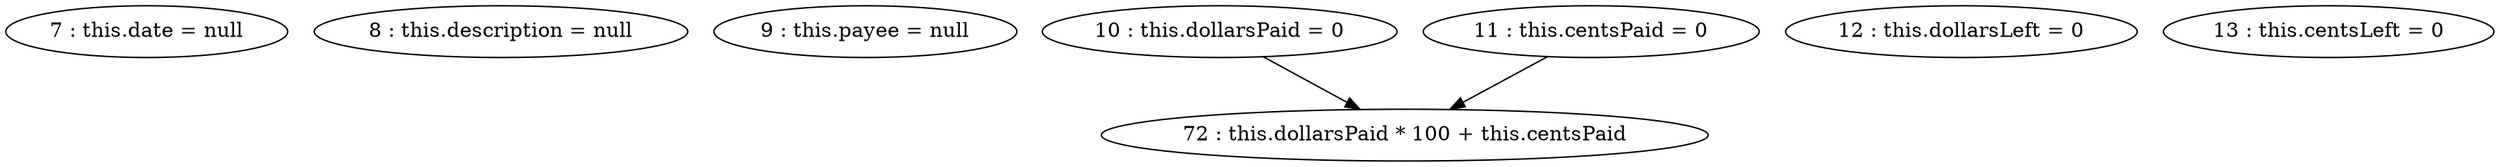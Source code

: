 digraph G {
"7 : this.date = null"
"8 : this.description = null"
"9 : this.payee = null"
"10 : this.dollarsPaid = 0"
"10 : this.dollarsPaid = 0" -> "72 : this.dollarsPaid * 100 + this.centsPaid"
"11 : this.centsPaid = 0"
"11 : this.centsPaid = 0" -> "72 : this.dollarsPaid * 100 + this.centsPaid"
"12 : this.dollarsLeft = 0"
"13 : this.centsLeft = 0"
"72 : this.dollarsPaid * 100 + this.centsPaid"
}